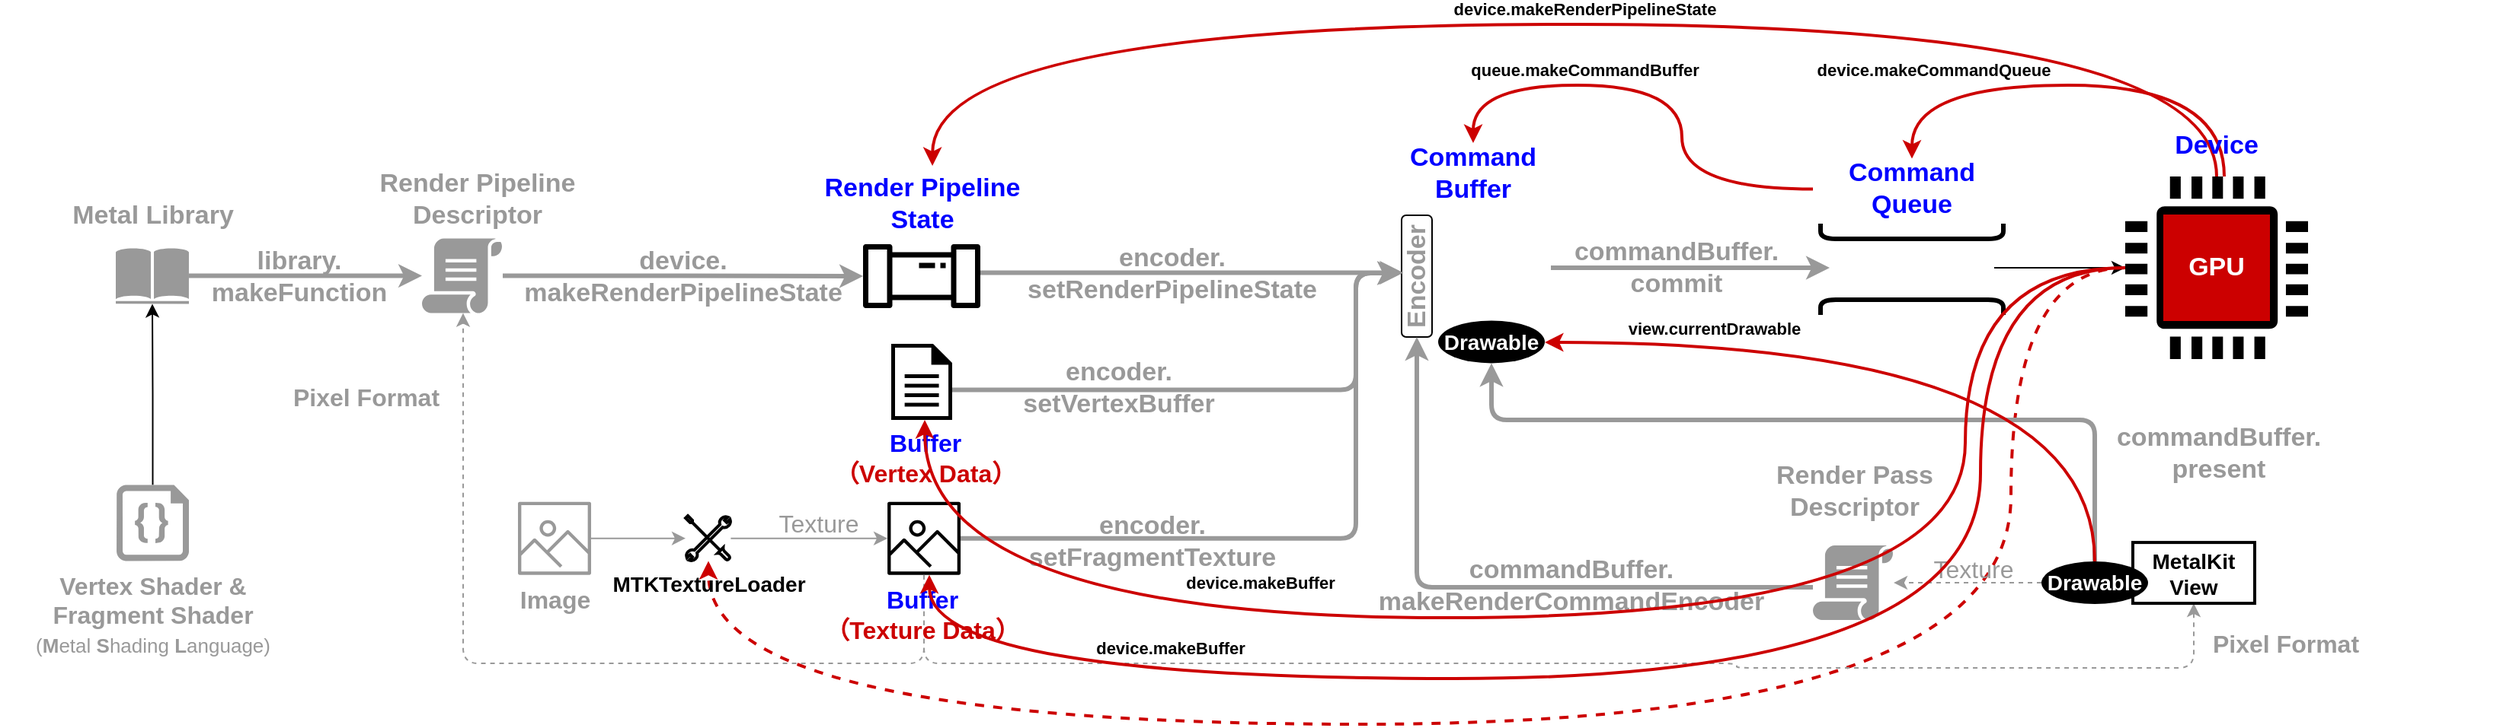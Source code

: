 <mxfile version="21.1.2" type="device">
  <diagram name="ページ1" id="CAR7LNhN3lg9KbOMNgop">
    <mxGraphModel dx="1668" dy="1739" grid="1" gridSize="10" guides="1" tooltips="1" connect="1" arrows="1" fold="1" page="1" pageScale="1" pageWidth="1169" pageHeight="827" math="0" shadow="0">
      <root>
        <mxCell id="0" />
        <mxCell id="1" parent="0" />
        <mxCell id="j6Gym5zlZztTeSGlDGkK-1" style="edgeStyle=orthogonalEdgeStyle;shape=connector;curved=1;rounded=0;orthogonalLoop=1;jettySize=auto;html=1;entryX=0.5;entryY=0;entryDx=0;entryDy=0;labelBackgroundColor=default;strokeColor=#CC0000;strokeWidth=2;fontFamily=Helvetica;fontSize=11;fontColor=default;endArrow=classic;" parent="1" edge="1">
          <mxGeometry relative="1" as="geometry">
            <Array as="points">
              <mxPoint x="1104" y="48" />
              <mxPoint x="1104" y="-20" />
              <mxPoint x="967" y="-20" />
            </Array>
            <mxPoint x="1190" y="48.3" as="sourcePoint" />
            <mxPoint x="967" y="18" as="targetPoint" />
          </mxGeometry>
        </mxCell>
        <mxCell id="j6Gym5zlZztTeSGlDGkK-2" value="queue.makeCommandBuffer" style="edgeLabel;html=1;align=center;verticalAlign=middle;resizable=0;points=[];fontSize=11;fontFamily=Helvetica;fontColor=default;fontStyle=1;labelBackgroundColor=none;" parent="j6Gym5zlZztTeSGlDGkK-1" vertex="1" connectable="0">
          <mxGeometry x="0.253" y="1" relative="1" as="geometry">
            <mxPoint x="-12" y="-11" as="offset" />
          </mxGeometry>
        </mxCell>
        <mxCell id="j6Gym5zlZztTeSGlDGkK-3" style="edgeStyle=orthogonalEdgeStyle;rounded=0;orthogonalLoop=1;jettySize=auto;html=1;curved=1;strokeWidth=2;strokeColor=#CC0000;dashed=1;" parent="1" target="j6Gym5zlZztTeSGlDGkK-50" edge="1">
          <mxGeometry relative="1" as="geometry">
            <Array as="points">
              <mxPoint x="1320" y="100" />
              <mxPoint x="1320" y="400" />
              <mxPoint x="465" y="400" />
            </Array>
            <mxPoint x="1395" y="100" as="sourcePoint" />
            <mxPoint x="545" y="272.4" as="targetPoint" />
          </mxGeometry>
        </mxCell>
        <mxCell id="j6Gym5zlZztTeSGlDGkK-4" style="edgeStyle=orthogonalEdgeStyle;shape=connector;curved=1;rounded=0;orthogonalLoop=1;jettySize=auto;html=1;entryX=0.5;entryY=0;entryDx=0;entryDy=0;labelBackgroundColor=default;strokeColor=#CC0000;strokeWidth=2;fontFamily=Helvetica;fontSize=11;fontColor=default;endArrow=classic;" parent="1" edge="1">
          <mxGeometry relative="1" as="geometry">
            <Array as="points">
              <mxPoint x="1460" y="-20" />
              <mxPoint x="1255" y="-20" />
            </Array>
            <mxPoint x="1460" y="40" as="sourcePoint" />
            <mxPoint x="1255" y="28.3" as="targetPoint" />
          </mxGeometry>
        </mxCell>
        <mxCell id="j6Gym5zlZztTeSGlDGkK-5" value="device.makeCommandQueue" style="edgeLabel;html=1;align=center;verticalAlign=middle;resizable=0;points=[];fontSize=11;fontFamily=Helvetica;fontColor=default;labelBackgroundColor=none;fontStyle=1" parent="j6Gym5zlZztTeSGlDGkK-4" vertex="1" connectable="0">
          <mxGeometry x="0.238" y="2" relative="1" as="geometry">
            <mxPoint x="-57" y="-12" as="offset" />
          </mxGeometry>
        </mxCell>
        <mxCell id="j6Gym5zlZztTeSGlDGkK-6" style="edgeStyle=orthogonalEdgeStyle;shape=connector;curved=1;rounded=0;orthogonalLoop=1;jettySize=auto;html=1;entryX=0.547;entryY=0.006;entryDx=0;entryDy=0;entryPerimeter=0;labelBackgroundColor=default;strokeColor=#CC0000;strokeWidth=2;fontFamily=Helvetica;fontSize=11;fontColor=default;endArrow=classic;" parent="1" edge="1">
          <mxGeometry relative="1" as="geometry">
            <mxPoint x="1455" y="40" as="sourcePoint" />
            <Array as="points">
              <mxPoint x="1455" y="-60" />
              <mxPoint x="612" y="-60" />
            </Array>
            <mxPoint x="612.05" y="33" as="targetPoint" />
          </mxGeometry>
        </mxCell>
        <mxCell id="j6Gym5zlZztTeSGlDGkK-7" value="device.makeRenderPipelineState" style="edgeLabel;html=1;align=center;verticalAlign=middle;resizable=0;points=[];fontSize=11;fontFamily=Helvetica;fontColor=default;labelBackgroundColor=none;fontStyle=1" parent="j6Gym5zlZztTeSGlDGkK-6" vertex="1" connectable="0">
          <mxGeometry x="0.122" y="-3" relative="1" as="geometry">
            <mxPoint x="66" y="-7" as="offset" />
          </mxGeometry>
        </mxCell>
        <mxCell id="j6Gym5zlZztTeSGlDGkK-8" value="Encoder" style="rounded=1;whiteSpace=wrap;html=1;rotation=-90;fontStyle=1;fontSize=17;fillColor=none;fontColor=#999999;" parent="1" vertex="1">
          <mxGeometry x="890" y="95.5" width="80" height="20" as="geometry" />
        </mxCell>
        <mxCell id="j6Gym5zlZztTeSGlDGkK-9" style="edgeStyle=orthogonalEdgeStyle;shape=connector;rounded=1;orthogonalLoop=1;jettySize=auto;html=1;dashed=1;labelBackgroundColor=default;strokeColor=#999999;fontFamily=Helvetica;fontSize=11;fontColor=default;endArrow=classic;" parent="1" source="j6Gym5zlZztTeSGlDGkK-44" target="j6Gym5zlZztTeSGlDGkK-55" edge="1">
          <mxGeometry relative="1" as="geometry">
            <mxPoint x="1230" y="290.7" as="sourcePoint" />
            <mxPoint x="570" y="320.7" as="targetPoint" />
            <Array as="points">
              <mxPoint x="607" y="360" />
              <mxPoint x="1140" y="360" />
              <mxPoint x="1140" y="363" />
              <mxPoint x="1440" y="363" />
            </Array>
          </mxGeometry>
        </mxCell>
        <mxCell id="j6Gym5zlZztTeSGlDGkK-10" style="edgeStyle=orthogonalEdgeStyle;rounded=0;orthogonalLoop=1;jettySize=auto;html=1;strokeColor=#999999;strokeWidth=3;fillColor=#d5e8d4;" parent="1" source="j6Gym5zlZztTeSGlDGkK-16" target="j6Gym5zlZztTeSGlDGkK-21" edge="1">
          <mxGeometry relative="1" as="geometry" />
        </mxCell>
        <mxCell id="j6Gym5zlZztTeSGlDGkK-11" value="&lt;font style=&quot;font-size: 17px;&quot;&gt;&lt;span style=&quot;font-size: 17px;&quot;&gt;library.&lt;br&gt;makeFunction&lt;/span&gt;&lt;/font&gt;" style="edgeLabel;html=1;align=center;verticalAlign=middle;resizable=0;points=[];labelBackgroundColor=none;fontSize=17;fontStyle=1;fontColor=#999999;" parent="j6Gym5zlZztTeSGlDGkK-10" vertex="1" connectable="0">
          <mxGeometry x="-0.252" relative="1" as="geometry">
            <mxPoint x="15" as="offset" />
          </mxGeometry>
        </mxCell>
        <mxCell id="j6Gym5zlZztTeSGlDGkK-12" style="edgeStyle=orthogonalEdgeStyle;rounded=0;orthogonalLoop=1;jettySize=auto;html=1;strokeColor=#999999;strokeWidth=3;fillColor=#d5e8d4;fontStyle=1;fontSize=11;" parent="1" source="j6Gym5zlZztTeSGlDGkK-21" target="j6Gym5zlZztTeSGlDGkK-23" edge="1">
          <mxGeometry relative="1" as="geometry" />
        </mxCell>
        <mxCell id="j6Gym5zlZztTeSGlDGkK-13" value="&lt;font style=&quot;font-size: 17px;&quot;&gt;&lt;b&gt;device.&lt;br&gt;makeRenderPipelineState&lt;/b&gt;&lt;/font&gt;" style="edgeLabel;html=1;align=center;verticalAlign=middle;resizable=0;points=[];labelBackgroundColor=none;fontColor=#999999;" parent="j6Gym5zlZztTeSGlDGkK-12" vertex="1" connectable="0">
          <mxGeometry x="-0.155" y="1" relative="1" as="geometry">
            <mxPoint x="18" y="1" as="offset" />
          </mxGeometry>
        </mxCell>
        <mxCell id="j6Gym5zlZztTeSGlDGkK-14" style="edgeStyle=orthogonalEdgeStyle;rounded=0;orthogonalLoop=1;jettySize=auto;html=1;strokeWidth=3;strokeColor=#999999;fillColor=#d5e8d4;entryX=0.528;entryY=0.058;entryDx=0;entryDy=0;entryPerimeter=0;" parent="1" source="j6Gym5zlZztTeSGlDGkK-23" target="j6Gym5zlZztTeSGlDGkK-8" edge="1">
          <mxGeometry relative="1" as="geometry">
            <Array as="points">
              <mxPoint x="823" y="102.7" />
            </Array>
            <mxPoint x="748" y="110.7" as="sourcePoint" />
            <mxPoint x="910" y="52.7" as="targetPoint" />
          </mxGeometry>
        </mxCell>
        <mxCell id="j6Gym5zlZztTeSGlDGkK-15" value="encoder.&lt;br style=&quot;font-size: 17px;&quot;&gt;setRenderPipelineState" style="edgeLabel;html=1;align=center;verticalAlign=middle;resizable=0;points=[];labelBackgroundColor=none;fontSize=17;fontStyle=1;fontColor=#999999;" parent="j6Gym5zlZztTeSGlDGkK-14" vertex="1" connectable="0">
          <mxGeometry x="-0.285" relative="1" as="geometry">
            <mxPoint x="26" as="offset" />
          </mxGeometry>
        </mxCell>
        <mxCell id="j6Gym5zlZztTeSGlDGkK-16" value="" style="shadow=0;dashed=0;html=1;strokeColor=none;fillColor=#999999;labelPosition=center;verticalLabelPosition=bottom;verticalAlign=top;align=center;outlineConnect=0;shape=mxgraph.veeam.library;container=0;" parent="1" vertex="1">
          <mxGeometry x="76" y="86.9" width="48" height="36.8" as="geometry" />
        </mxCell>
        <mxCell id="j6Gym5zlZztTeSGlDGkK-17" value="Metal Library" style="text;html=1;align=center;verticalAlign=middle;resizable=0;points=[];autosize=1;strokeColor=none;fillColor=none;fontSize=17;container=0;fontColor=#999999;fontStyle=1" parent="1" vertex="1">
          <mxGeometry x="35" y="51" width="130" height="30" as="geometry" />
        </mxCell>
        <mxCell id="j6Gym5zlZztTeSGlDGkK-18" style="edgeStyle=orthogonalEdgeStyle;rounded=0;orthogonalLoop=1;jettySize=auto;html=1;" parent="1" source="j6Gym5zlZztTeSGlDGkK-19" target="j6Gym5zlZztTeSGlDGkK-16" edge="1">
          <mxGeometry relative="1" as="geometry" />
        </mxCell>
        <mxCell id="j6Gym5zlZztTeSGlDGkK-19" value="" style="verticalLabelPosition=bottom;html=1;verticalAlign=top;align=center;strokeColor=none;fillColor=#999999;shape=mxgraph.azure.code_file;pointerEvents=1;container=0;" parent="1" vertex="1">
          <mxGeometry x="76.5" y="242.7" width="47.5" height="50" as="geometry" />
        </mxCell>
        <mxCell id="j6Gym5zlZztTeSGlDGkK-20" value="&lt;font&gt;&lt;b&gt;Vertex Shader &amp;amp;&lt;br&gt;Fragment Shader&lt;/b&gt;&lt;/font&gt;&lt;br&gt;&lt;font style=&quot;font-size: 13px;&quot;&gt;(&lt;b&gt;M&lt;/b&gt;etal &lt;b&gt;S&lt;/b&gt;hading&amp;nbsp;&lt;b&gt;L&lt;/b&gt;anguage)&lt;/font&gt;" style="text;html=1;align=center;verticalAlign=middle;resizable=0;points=[];autosize=1;strokeColor=none;fillColor=none;fontSize=16;container=0;fontColor=#999999;" parent="1" vertex="1">
          <mxGeometry x="10" y="292.7" width="180" height="70" as="geometry" />
        </mxCell>
        <mxCell id="j6Gym5zlZztTeSGlDGkK-21" value="" style="sketch=0;pointerEvents=1;shadow=0;dashed=0;html=1;strokeColor=none;fillColor=#999999;labelPosition=center;verticalLabelPosition=bottom;verticalAlign=top;outlineConnect=0;align=center;shape=mxgraph.office.concepts.script;container=0;" parent="1" vertex="1">
          <mxGeometry x="277" y="80.8" width="53" height="49" as="geometry" />
        </mxCell>
        <mxCell id="j6Gym5zlZztTeSGlDGkK-22" value="Render Pipeline&lt;br style=&quot;font-size: 17px;&quot;&gt;Descriptor" style="text;html=1;align=center;verticalAlign=middle;resizable=0;points=[];autosize=1;strokeColor=none;fillColor=none;fontSize=17;container=0;fontColor=#999999;fontStyle=1" parent="1" vertex="1">
          <mxGeometry x="238" y="29.7" width="150" height="50" as="geometry" />
        </mxCell>
        <mxCell id="j6Gym5zlZztTeSGlDGkK-23" value="" style="sketch=0;outlineConnect=0;fontColor=#232F3E;gradientColor=none;fillColor=#000000;strokeColor=none;dashed=0;verticalLabelPosition=bottom;verticalAlign=top;align=center;html=1;fontSize=12;fontStyle=0;aspect=fixed;pointerEvents=1;shape=mxgraph.aws4.iot_analytics_pipeline;container=0;" parent="1" vertex="1">
          <mxGeometry x="566" y="84.5" width="78" height="42" as="geometry" />
        </mxCell>
        <mxCell id="j6Gym5zlZztTeSGlDGkK-24" style="edgeStyle=orthogonalEdgeStyle;rounded=0;orthogonalLoop=1;jettySize=auto;html=1;entryX=0;entryY=0.5;entryDx=0;entryDy=0;strokeWidth=3;strokeColor=#999999;fontColor=default;fillColor=#d5e8d4;" parent="1" source="j6Gym5zlZztTeSGlDGkK-59" target="j6Gym5zlZztTeSGlDGkK-65" edge="1">
          <mxGeometry relative="1" as="geometry">
            <mxPoint x="1280" y="101" as="sourcePoint" />
            <Array as="points">
              <mxPoint x="1070" y="100" />
              <mxPoint x="1070" y="100" />
            </Array>
          </mxGeometry>
        </mxCell>
        <mxCell id="j6Gym5zlZztTeSGlDGkK-25" value="&lt;font&gt;commandBuffer.&lt;br&gt;commit&lt;/font&gt;" style="edgeLabel;html=1;align=center;verticalAlign=middle;resizable=0;points=[];labelBackgroundColor=none;fontStyle=1;fontSize=17;fontColor=#999999;" parent="j6Gym5zlZztTeSGlDGkK-24" vertex="1" connectable="0">
          <mxGeometry x="-0.299" y="-2" relative="1" as="geometry">
            <mxPoint x="18" y="-2" as="offset" />
          </mxGeometry>
        </mxCell>
        <mxCell id="j6Gym5zlZztTeSGlDGkK-26" style="edgeStyle=orthogonalEdgeStyle;rounded=0;orthogonalLoop=1;jettySize=auto;html=1;" parent="1" source="j6Gym5zlZztTeSGlDGkK-67" target="j6Gym5zlZztTeSGlDGkK-28" edge="1">
          <mxGeometry relative="1" as="geometry">
            <mxPoint x="1635" y="71" as="targetPoint" />
          </mxGeometry>
        </mxCell>
        <mxCell id="j6Gym5zlZztTeSGlDGkK-27" value="" style="group" parent="1" vertex="1" connectable="0">
          <mxGeometry x="1395" y="40" width="120" height="120" as="geometry" />
        </mxCell>
        <mxCell id="j6Gym5zlZztTeSGlDGkK-28" value="" style="pointerEvents=1;shadow=0;dashed=0;html=1;strokeColor=none;fillColor=#000000;labelPosition=center;verticalLabelPosition=bottom;verticalAlign=top;align=center;outlineConnect=0;shape=mxgraph.veeam.cpu;container=0;" parent="j6Gym5zlZztTeSGlDGkK-27" vertex="1">
          <mxGeometry width="120" height="120" as="geometry" />
        </mxCell>
        <mxCell id="j6Gym5zlZztTeSGlDGkK-29" value="&lt;font&gt;GPU&lt;/font&gt;" style="rounded=0;whiteSpace=wrap;html=1;fontStyle=1;fontSize=17;strokeColor=none;fillColor=#CC0000;fontColor=#ffffff;" parent="j6Gym5zlZztTeSGlDGkK-27" vertex="1">
          <mxGeometry x="25" y="25" width="70" height="70" as="geometry" />
        </mxCell>
        <mxCell id="j6Gym5zlZztTeSGlDGkK-30" value="Device" style="rounded=0;whiteSpace=wrap;html=1;fontStyle=1;fontSize=17;fontColor=#0000FF;strokeColor=none;fillColor=none;container=0;" parent="1" vertex="1">
          <mxGeometry x="1390" width="130" height="40" as="geometry" />
        </mxCell>
        <mxCell id="j6Gym5zlZztTeSGlDGkK-31" value="" style="rounded=0;whiteSpace=wrap;html=1;fillColor=none;strokeColor=none;" parent="1" vertex="1">
          <mxGeometry width="40" height="40" as="geometry" />
        </mxCell>
        <mxCell id="j6Gym5zlZztTeSGlDGkK-32" value="" style="rounded=0;whiteSpace=wrap;html=1;fillColor=none;strokeColor=none;" parent="1" vertex="1">
          <mxGeometry x="1600" width="40" height="40" as="geometry" />
        </mxCell>
        <mxCell id="j6Gym5zlZztTeSGlDGkK-33" value="Drawable" style="ellipse;whiteSpace=wrap;html=1;fontSize=14;fillColor=#000000;strokeColor=none;fontStyle=1;align=center;fontColor=#ffffff;labelBackgroundColor=none;" parent="1" vertex="1">
          <mxGeometry x="944" y="134.7" width="70" height="28" as="geometry" />
        </mxCell>
        <mxCell id="j6Gym5zlZztTeSGlDGkK-34" style="edgeStyle=orthogonalEdgeStyle;rounded=1;orthogonalLoop=1;jettySize=auto;html=1;strokeColor=#999999;strokeWidth=3;fillColor=#d5e8d4;entryX=0;entryY=0.5;entryDx=0;entryDy=0;" parent="1" source="j6Gym5zlZztTeSGlDGkK-36" target="j6Gym5zlZztTeSGlDGkK-8" edge="1">
          <mxGeometry relative="1" as="geometry">
            <Array as="points">
              <mxPoint x="930" y="310" />
            </Array>
            <mxPoint x="570" y="162.7" as="sourcePoint" />
            <mxPoint x="910" y="210" as="targetPoint" />
          </mxGeometry>
        </mxCell>
        <mxCell id="j6Gym5zlZztTeSGlDGkK-35" value="commandBuffer.&lt;br&gt;makeRenderCommandEncoder" style="edgeLabel;html=1;align=center;verticalAlign=middle;resizable=0;points=[];fontStyle=1;fontSize=17;fontColor=#999999;labelBackgroundColor=none;" parent="j6Gym5zlZztTeSGlDGkK-34" vertex="1" connectable="0">
          <mxGeometry x="-0.09" y="4" relative="1" as="geometry">
            <mxPoint x="34" y="-5" as="offset" />
          </mxGeometry>
        </mxCell>
        <mxCell id="j6Gym5zlZztTeSGlDGkK-36" value="" style="sketch=0;pointerEvents=1;shadow=0;dashed=0;html=1;strokeColor=none;fillColor=#999999;labelPosition=center;verticalLabelPosition=bottom;verticalAlign=top;outlineConnect=0;align=center;shape=mxgraph.office.concepts.script;container=0;" parent="1" vertex="1">
          <mxGeometry x="1190" y="282.55" width="53" height="49" as="geometry" />
        </mxCell>
        <mxCell id="j6Gym5zlZztTeSGlDGkK-37" value="Render Pass&lt;br style=&quot;font-size: 17px;&quot;&gt;Descriptor" style="text;html=1;align=center;verticalAlign=middle;resizable=0;points=[];autosize=1;strokeColor=none;fillColor=none;fontSize=17;container=0;fontColor=#999999;fontStyle=1" parent="1" vertex="1">
          <mxGeometry x="1151.5" y="222.4" width="130" height="50" as="geometry" />
        </mxCell>
        <mxCell id="j6Gym5zlZztTeSGlDGkK-38" style="edgeStyle=orthogonalEdgeStyle;rounded=1;orthogonalLoop=1;jettySize=auto;html=1;strokeColor=#999999;strokeWidth=3;fillColor=#d5e8d4;entryX=0.525;entryY=-0.012;entryDx=0;entryDy=0;entryPerimeter=0;exitX=0.977;exitY=0.604;exitDx=0;exitDy=0;exitPerimeter=0;" parent="1" source="qVIVLpbmDYlnIHGVq9J4-2" target="j6Gym5zlZztTeSGlDGkK-8" edge="1">
          <mxGeometry relative="1" as="geometry">
            <mxPoint x="890" y="62.7" as="targetPoint" />
            <Array as="points">
              <mxPoint x="890" y="180" />
              <mxPoint x="890" y="104" />
            </Array>
            <mxPoint x="624.81" y="190" as="sourcePoint" />
          </mxGeometry>
        </mxCell>
        <mxCell id="j6Gym5zlZztTeSGlDGkK-39" value="encoder.&lt;br&gt;setVertexBuffer" style="edgeLabel;html=1;align=center;verticalAlign=middle;resizable=0;points=[];fontSize=17;fontStyle=1;fontColor=#999999;labelBackgroundColor=none;rotation=0;" parent="j6Gym5zlZztTeSGlDGkK-38" vertex="1" connectable="0">
          <mxGeometry x="-0.73" y="-3" relative="1" as="geometry">
            <mxPoint x="59" y="-4" as="offset" />
          </mxGeometry>
        </mxCell>
        <mxCell id="j6Gym5zlZztTeSGlDGkK-41" value="&lt;b style=&quot;border-color: var(--border-color);&quot;&gt;&lt;font style=&quot;border-color: var(--border-color);&quot; color=&quot;#0000ff&quot;&gt;Buffer&lt;/font&gt;&lt;br style=&quot;border-color: var(--border-color);&quot;&gt;&lt;font style=&quot;border-color: var(--border-color);&quot; color=&quot;#cc0000&quot;&gt;（Vertex Data）&lt;/font&gt;&lt;/b&gt;" style="text;html=1;align=center;verticalAlign=middle;resizable=0;points=[];autosize=1;strokeColor=none;fillColor=none;fontSize=16;container=0;" parent="1" vertex="1">
          <mxGeometry x="536.54" y="200" width="140" height="50" as="geometry" />
        </mxCell>
        <mxCell id="j6Gym5zlZztTeSGlDGkK-42" style="edgeStyle=orthogonalEdgeStyle;rounded=1;orthogonalLoop=1;jettySize=auto;html=1;strokeColor=#999999;strokeWidth=3;fillColor=#d5e8d4;entryX=0.525;entryY=-0.023;entryDx=0;entryDy=0;entryPerimeter=0;" parent="1" source="j6Gym5zlZztTeSGlDGkK-44" target="j6Gym5zlZztTeSGlDGkK-8" edge="1">
          <mxGeometry relative="1" as="geometry">
            <mxPoint x="920" y="172.7" as="targetPoint" />
            <Array as="points">
              <mxPoint x="890" y="278" />
              <mxPoint x="890" y="104" />
            </Array>
          </mxGeometry>
        </mxCell>
        <mxCell id="j6Gym5zlZztTeSGlDGkK-43" value="encoder.&lt;br style=&quot;font-size: 17px;&quot;&gt;setFragmentTexture" style="edgeLabel;html=1;align=center;verticalAlign=middle;resizable=0;points=[];fontStyle=1;fontSize=17;labelBackgroundColor=none;fontColor=#999999;rotation=0;" parent="j6Gym5zlZztTeSGlDGkK-42" vertex="1" connectable="0">
          <mxGeometry x="-0.443" y="-1" relative="1" as="geometry">
            <mxPoint x="-4" y="1" as="offset" />
          </mxGeometry>
        </mxCell>
        <mxCell id="j6Gym5zlZztTeSGlDGkK-44" value="" style="sketch=0;outlineConnect=0;fontColor=#232F3E;gradientColor=none;fillColor=#000000;strokeColor=none;dashed=0;verticalLabelPosition=bottom;verticalAlign=top;align=center;html=1;fontSize=12;fontStyle=0;aspect=fixed;pointerEvents=1;shape=mxgraph.aws4.container_registry_image;" parent="1" vertex="1">
          <mxGeometry x="582.54" y="253.85" width="48" height="48" as="geometry" />
        </mxCell>
        <mxCell id="j6Gym5zlZztTeSGlDGkK-45" style="edgeStyle=orthogonalEdgeStyle;rounded=0;orthogonalLoop=1;jettySize=auto;html=1;strokeColor=#999999;" parent="1" source="j6Gym5zlZztTeSGlDGkK-46" target="j6Gym5zlZztTeSGlDGkK-50" edge="1">
          <mxGeometry relative="1" as="geometry" />
        </mxCell>
        <mxCell id="j6Gym5zlZztTeSGlDGkK-46" value="" style="sketch=0;outlineConnect=0;fontColor=#232F3E;gradientColor=none;fillColor=#000000;strokeColor=none;dashed=0;verticalLabelPosition=bottom;verticalAlign=top;align=center;html=1;fontSize=12;fontStyle=0;aspect=fixed;pointerEvents=1;shape=mxgraph.aws4.container_registry_image;opacity=40;" parent="1" vertex="1">
          <mxGeometry x="340" y="253.85" width="48" height="48" as="geometry" />
        </mxCell>
        <mxCell id="j6Gym5zlZztTeSGlDGkK-47" value="&lt;font&gt;&lt;b&gt;Image&lt;/b&gt;&lt;/font&gt;" style="text;html=1;align=center;verticalAlign=middle;resizable=0;points=[];autosize=1;strokeColor=none;fillColor=none;fontSize=16;container=0;fontColor=#999999;" parent="1" vertex="1">
          <mxGeometry x="329" y="302.7" width="70" height="30" as="geometry" />
        </mxCell>
        <mxCell id="j6Gym5zlZztTeSGlDGkK-48" style="edgeStyle=orthogonalEdgeStyle;rounded=0;orthogonalLoop=1;jettySize=auto;html=1;strokeColor=#999999;" parent="1" source="j6Gym5zlZztTeSGlDGkK-50" target="j6Gym5zlZztTeSGlDGkK-44" edge="1">
          <mxGeometry relative="1" as="geometry" />
        </mxCell>
        <mxCell id="j6Gym5zlZztTeSGlDGkK-49" value="Texture" style="edgeLabel;html=1;align=center;verticalAlign=middle;resizable=0;points=[];labelBackgroundColor=none;fontSize=16;fontColor=#999999;" parent="j6Gym5zlZztTeSGlDGkK-48" vertex="1" connectable="0">
          <mxGeometry x="-0.197" y="-1" relative="1" as="geometry">
            <mxPoint x="16" y="-11" as="offset" />
          </mxGeometry>
        </mxCell>
        <mxCell id="j6Gym5zlZztTeSGlDGkK-50" value="MTKTextureLoader" style="html=1;verticalLabelPosition=bottom;align=center;labelBackgroundColor=none;verticalAlign=top;strokeWidth=2;strokeColor=default;shadow=0;dashed=0;shape=mxgraph.ios7.icons.tools;pointerEvents=1;fontStyle=1;fontSize=14;fillColor=default;" parent="1" vertex="1">
          <mxGeometry x="450" y="263.0" width="29.7" height="29.7" as="geometry" />
        </mxCell>
        <mxCell id="j6Gym5zlZztTeSGlDGkK-51" style="edgeStyle=orthogonalEdgeStyle;rounded=1;orthogonalLoop=1;jettySize=auto;html=1;strokeColor=#999999;strokeWidth=3;fillColor=#d5e8d4;jumpStyle=gap;exitX=0.5;exitY=0;exitDx=0;exitDy=0;" parent="1" source="j6Gym5zlZztTeSGlDGkK-69" target="j6Gym5zlZztTeSGlDGkK-33" edge="1">
          <mxGeometry relative="1" as="geometry">
            <Array as="points">
              <mxPoint x="1375" y="200" />
              <mxPoint x="979" y="200" />
            </Array>
          </mxGeometry>
        </mxCell>
        <mxCell id="j6Gym5zlZztTeSGlDGkK-52" value="commandBuffer.&lt;br&gt;present" style="edgeLabel;html=1;align=center;verticalAlign=middle;resizable=0;points=[];fontStyle=1;fontSize=17;fontColor=#999999;labelBackgroundColor=none;" parent="j6Gym5zlZztTeSGlDGkK-51" vertex="1" connectable="0">
          <mxGeometry x="-0.405" y="-1" relative="1" as="geometry">
            <mxPoint x="144" y="23" as="offset" />
          </mxGeometry>
        </mxCell>
        <mxCell id="j6Gym5zlZztTeSGlDGkK-53" style="edgeStyle=orthogonalEdgeStyle;rounded=0;orthogonalLoop=1;jettySize=auto;html=1;dashed=1;fontColor=#999999;strokeColor=#999999;" parent="1" source="j6Gym5zlZztTeSGlDGkK-69" target="j6Gym5zlZztTeSGlDGkK-36" edge="1">
          <mxGeometry relative="1" as="geometry" />
        </mxCell>
        <mxCell id="j6Gym5zlZztTeSGlDGkK-54" value="Texture" style="edgeLabel;html=1;align=center;verticalAlign=middle;resizable=0;points=[];labelBackgroundColor=none;fontSize=16;fontColor=#999999;" parent="j6Gym5zlZztTeSGlDGkK-53" vertex="1" connectable="0">
          <mxGeometry x="-0.38" y="-1" relative="1" as="geometry">
            <mxPoint x="-15" y="-8" as="offset" />
          </mxGeometry>
        </mxCell>
        <mxCell id="j6Gym5zlZztTeSGlDGkK-55" value="MetalKit&lt;br style=&quot;font-size: 14px;&quot;&gt;View" style="rounded=0;whiteSpace=wrap;html=1;fontFamily=Helvetica;fontSize=14;fontColor=default;fontStyle=1;strokeWidth=2;fillColor=none;" parent="1" vertex="1">
          <mxGeometry x="1400" y="280.55" width="80" height="40" as="geometry" />
        </mxCell>
        <mxCell id="j6Gym5zlZztTeSGlDGkK-56" value="Pixel Format" style="text;html=1;align=center;verticalAlign=middle;resizable=0;points=[];autosize=1;strokeColor=none;fillColor=none;fontSize=16;container=0;fontStyle=1;rotation=0;fontColor=#999999;" parent="1" vertex="1">
          <mxGeometry x="180" y="170" width="120" height="30" as="geometry" />
        </mxCell>
        <mxCell id="j6Gym5zlZztTeSGlDGkK-57" style="edgeStyle=orthogonalEdgeStyle;rounded=1;orthogonalLoop=1;jettySize=auto;html=1;dashed=1;strokeColor=#999999;" parent="1" source="j6Gym5zlZztTeSGlDGkK-44" target="j6Gym5zlZztTeSGlDGkK-21" edge="1">
          <mxGeometry relative="1" as="geometry">
            <Array as="points">
              <mxPoint x="607" y="360" />
              <mxPoint x="304" y="360" />
            </Array>
            <mxPoint x="1180" y="382.7" as="sourcePoint" />
            <mxPoint x="506" y="129.7" as="targetPoint" />
          </mxGeometry>
        </mxCell>
        <mxCell id="j6Gym5zlZztTeSGlDGkK-58" value="Render Pipeline&lt;br&gt;State" style="text;html=1;align=center;verticalAlign=middle;resizable=0;points=[];autosize=1;strokeColor=none;fillColor=none;fontSize=17;container=0;fontColor=#0000FF;fontStyle=1" parent="1" vertex="1">
          <mxGeometry x="530" y="32.7" width="150" height="50" as="geometry" />
        </mxCell>
        <mxCell id="j6Gym5zlZztTeSGlDGkK-59" value="" style="shape=image;html=1;verticalAlign=top;verticalLabelPosition=bottom;labelBackgroundColor=#ffffff;imageAspect=0;aspect=fixed;image=https://cdn2.iconfinder.com/data/icons/essential-web-5/50/script-programming-coding-add-on-128.png;imageBackground=none;imageBorder=none;" parent="1" vertex="1">
          <mxGeometry x="940" y="62" width="78" height="78" as="geometry" />
        </mxCell>
        <mxCell id="j6Gym5zlZztTeSGlDGkK-60" value="Command&lt;br&gt;Buffer" style="rounded=0;whiteSpace=wrap;html=1;fontStyle=1;fontSize=17;fontColor=#0000FF;strokeColor=none;fillColor=none;" parent="1" vertex="1">
          <mxGeometry x="917" y="18" width="100" height="40" as="geometry" />
        </mxCell>
        <mxCell id="j6Gym5zlZztTeSGlDGkK-61" value="Command Queue" style="rounded=0;whiteSpace=wrap;html=1;fontStyle=1;fontSize=17;fontColor=#0000FF;strokeColor=none;fillColor=none;container=0;" parent="1" vertex="1">
          <mxGeometry x="1190" y="28.3" width="130" height="40" as="geometry" />
        </mxCell>
        <mxCell id="j6Gym5zlZztTeSGlDGkK-62" value="" style="group" parent="1" vertex="1" connectable="0">
          <mxGeometry x="1195" y="81" width="120" height="40" as="geometry" />
        </mxCell>
        <mxCell id="j6Gym5zlZztTeSGlDGkK-63" value="" style="endArrow=none;html=1;strokeWidth=3;rounded=1;strokeColor=#000000;" parent="j6Gym5zlZztTeSGlDGkK-62" edge="1">
          <mxGeometry width="50" height="50" relative="1" as="geometry">
            <mxPoint y="-10" as="sourcePoint" />
            <mxPoint x="120" y="-10" as="targetPoint" />
            <Array as="points">
              <mxPoint />
              <mxPoint x="120" />
            </Array>
          </mxGeometry>
        </mxCell>
        <mxCell id="j6Gym5zlZztTeSGlDGkK-64" value="" style="endArrow=none;html=1;rounded=1;strokeWidth=3;strokeColor=#000000;" parent="j6Gym5zlZztTeSGlDGkK-62" edge="1">
          <mxGeometry width="50" height="50" relative="1" as="geometry">
            <mxPoint y="50" as="sourcePoint" />
            <mxPoint x="120" y="50" as="targetPoint" />
            <Array as="points">
              <mxPoint y="40" />
              <mxPoint x="120" y="40" />
            </Array>
          </mxGeometry>
        </mxCell>
        <mxCell id="j6Gym5zlZztTeSGlDGkK-65" value="" style="shape=image;html=1;verticalAlign=top;verticalLabelPosition=bottom;labelBackgroundColor=#ffffff;imageAspect=0;aspect=fixed;image=https://cdn2.iconfinder.com/data/icons/essential-web-5/50/script-programming-coding-add-on-128.png;container=0;imageBackground=none;" parent="j6Gym5zlZztTeSGlDGkK-62" vertex="1">
          <mxGeometry x="6" y="5" width="28" height="28" as="geometry" />
        </mxCell>
        <mxCell id="j6Gym5zlZztTeSGlDGkK-66" value="" style="shape=image;html=1;verticalAlign=top;verticalLabelPosition=bottom;labelBackgroundColor=#ffffff;imageAspect=0;aspect=fixed;image=https://cdn2.iconfinder.com/data/icons/essential-web-5/50/script-programming-coding-add-on-128.png;container=0;" parent="j6Gym5zlZztTeSGlDGkK-62" vertex="1">
          <mxGeometry x="46" y="5" width="28" height="28" as="geometry" />
        </mxCell>
        <mxCell id="j6Gym5zlZztTeSGlDGkK-67" value="" style="shape=image;html=1;verticalAlign=top;verticalLabelPosition=bottom;labelBackgroundColor=#ffffff;imageAspect=0;aspect=fixed;image=https://cdn2.iconfinder.com/data/icons/essential-web-5/50/script-programming-coding-add-on-128.png;container=0;" parent="j6Gym5zlZztTeSGlDGkK-62" vertex="1">
          <mxGeometry x="86" y="5" width="28" height="28" as="geometry" />
        </mxCell>
        <mxCell id="j6Gym5zlZztTeSGlDGkK-68" value="Pixel Format" style="text;html=1;align=center;verticalAlign=middle;resizable=0;points=[];autosize=1;strokeColor=none;fillColor=none;fontSize=16;container=0;fontStyle=1;rotation=0;fontColor=#999999;" parent="1" vertex="1">
          <mxGeometry x="1440" y="331.55" width="120" height="30" as="geometry" />
        </mxCell>
        <mxCell id="j6Gym5zlZztTeSGlDGkK-69" value="Drawable" style="ellipse;whiteSpace=wrap;html=1;fontSize=14;fillColor=#000000;strokeColor=none;fontStyle=1;align=center;fontColor=#ffffff;labelBackgroundColor=none;" parent="1" vertex="1">
          <mxGeometry x="1340" y="293.05" width="70" height="28" as="geometry" />
        </mxCell>
        <mxCell id="j6Gym5zlZztTeSGlDGkK-70" value="&lt;b style=&quot;border-color: var(--border-color);&quot;&gt;&lt;font style=&quot;border-color: var(--border-color);&quot; color=&quot;#0000ff&quot;&gt;Buffer&lt;/font&gt;&lt;br style=&quot;border-color: var(--border-color);&quot;&gt;&lt;font style=&quot;border-color: var(--border-color);&quot; color=&quot;#cc0000&quot;&gt;（Texture Data）&lt;/font&gt;&lt;/b&gt;" style="text;html=1;align=center;verticalAlign=middle;resizable=0;points=[];autosize=1;strokeColor=none;fillColor=none;fontSize=16;container=0;" parent="1" vertex="1">
          <mxGeometry x="530" y="302.7" width="150" height="50" as="geometry" />
        </mxCell>
        <mxCell id="j6Gym5zlZztTeSGlDGkK-71" style="edgeStyle=orthogonalEdgeStyle;shape=connector;curved=1;rounded=0;orthogonalLoop=1;jettySize=auto;html=1;labelBackgroundColor=default;strokeColor=#CC0000;strokeWidth=2;fontFamily=Helvetica;fontSize=11;fontColor=default;endArrow=classic;" parent="1" edge="1">
          <mxGeometry relative="1" as="geometry">
            <Array as="points">
              <mxPoint x="1290" y="100" />
              <mxPoint x="1290" y="330" />
              <mxPoint x="607" y="330" />
            </Array>
            <mxPoint x="1395" y="100" as="sourcePoint" />
            <mxPoint x="607" y="200" as="targetPoint" />
          </mxGeometry>
        </mxCell>
        <mxCell id="j6Gym5zlZztTeSGlDGkK-72" value="device.makeBuffer" style="edgeLabel;html=1;align=center;verticalAlign=middle;resizable=0;points=[];fontSize=11;fontFamily=Helvetica;fontColor=default;labelBackgroundColor=none;fontStyle=1" parent="j6Gym5zlZztTeSGlDGkK-71" vertex="1" connectable="0">
          <mxGeometry x="0.571" y="-11" relative="1" as="geometry">
            <mxPoint x="104" y="-12" as="offset" />
          </mxGeometry>
        </mxCell>
        <mxCell id="j6Gym5zlZztTeSGlDGkK-73" style="edgeStyle=orthogonalEdgeStyle;shape=connector;curved=1;rounded=0;orthogonalLoop=1;jettySize=auto;html=1;labelBackgroundColor=default;strokeColor=#CC0000;strokeWidth=2;fontFamily=Helvetica;fontSize=11;fontColor=default;endArrow=classic;" parent="1" target="j6Gym5zlZztTeSGlDGkK-44" edge="1">
          <mxGeometry relative="1" as="geometry">
            <Array as="points">
              <mxPoint x="1300" y="100" />
              <mxPoint x="1300" y="370" />
              <mxPoint x="610" y="370" />
            </Array>
            <mxPoint x="1395" y="100" as="sourcePoint" />
            <mxPoint x="658" y="281.55" as="targetPoint" />
          </mxGeometry>
        </mxCell>
        <mxCell id="j6Gym5zlZztTeSGlDGkK-74" value="device.makeBuffer" style="edgeLabel;html=1;align=center;verticalAlign=middle;resizable=0;points=[];fontSize=11;fontFamily=Helvetica;fontColor=default;labelBackgroundColor=none;fontStyle=1" parent="j6Gym5zlZztTeSGlDGkK-73" vertex="1" connectable="0">
          <mxGeometry x="0.653" y="-8" relative="1" as="geometry">
            <mxPoint x="31" y="-12" as="offset" />
          </mxGeometry>
        </mxCell>
        <mxCell id="j6Gym5zlZztTeSGlDGkK-75" style="edgeStyle=orthogonalEdgeStyle;shape=connector;curved=1;rounded=0;orthogonalLoop=1;jettySize=auto;html=1;labelBackgroundColor=default;strokeColor=#CC0000;strokeWidth=2;fontFamily=Helvetica;fontSize=11;fontColor=default;endArrow=classic;exitX=0.5;exitY=0;exitDx=0;exitDy=0;" parent="1" edge="1">
          <mxGeometry relative="1" as="geometry">
            <Array as="points">
              <mxPoint x="1375" y="149" />
            </Array>
            <mxPoint x="1375" y="293.05" as="sourcePoint" />
            <mxPoint x="1013.992" y="149" as="targetPoint" />
          </mxGeometry>
        </mxCell>
        <mxCell id="j6Gym5zlZztTeSGlDGkK-76" value="view.currentDrawable" style="edgeLabel;html=1;align=center;verticalAlign=middle;resizable=0;points=[];fontSize=11;fontFamily=Helvetica;fontColor=default;labelBackgroundColor=none;fontStyle=1" parent="j6Gym5zlZztTeSGlDGkK-75" vertex="1" connectable="0">
          <mxGeometry x="0.529" y="7" relative="1" as="geometry">
            <mxPoint x="-8" y="-16" as="offset" />
          </mxGeometry>
        </mxCell>
        <mxCell id="qVIVLpbmDYlnIHGVq9J4-2" value="" style="sketch=0;aspect=fixed;pointerEvents=1;shadow=0;dashed=0;html=1;strokeColor=none;labelPosition=center;verticalLabelPosition=bottom;verticalAlign=top;align=center;fillColor=#000000;shape=mxgraph.mscae.enterprise.document" vertex="1" parent="1">
          <mxGeometry x="585" y="150" width="40" height="50" as="geometry" />
        </mxCell>
      </root>
    </mxGraphModel>
  </diagram>
</mxfile>
